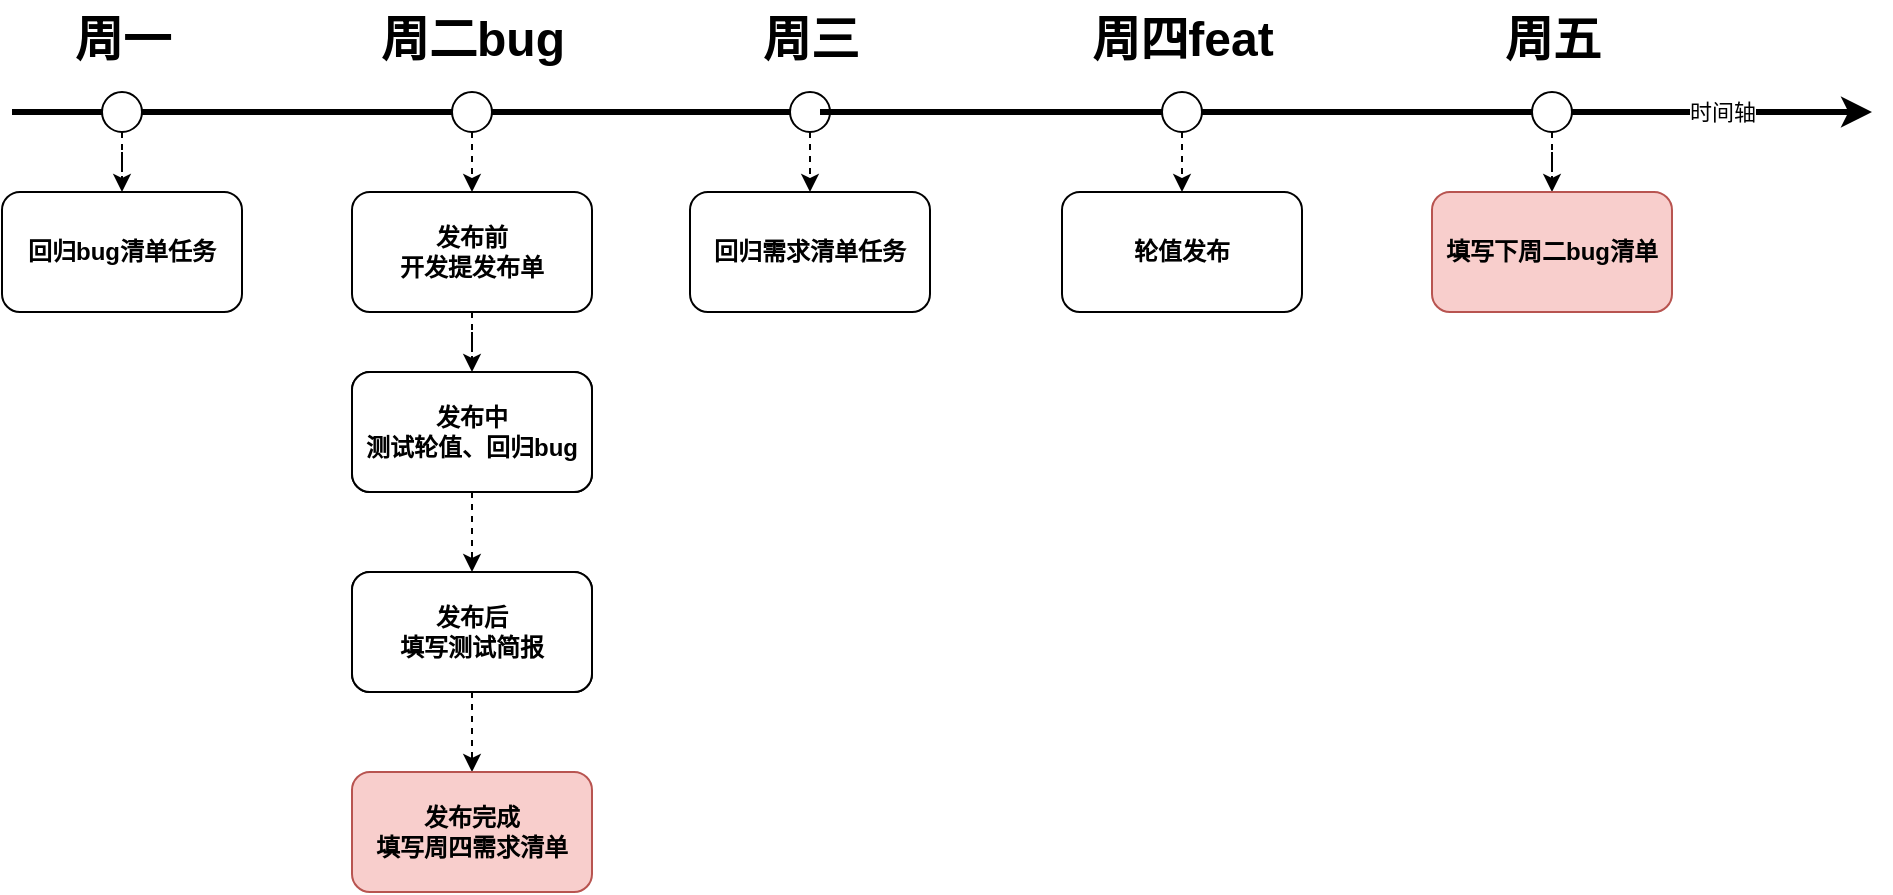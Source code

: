 <mxfile version="15.6.8" type="github">
  <diagram id="ou2I0I9FXUBxEGET_Rn_" name="Page-1">
    <mxGraphModel dx="1422" dy="762" grid="1" gridSize="10" guides="1" tooltips="1" connect="1" arrows="1" fold="1" page="1" pageScale="1" pageWidth="827" pageHeight="1169" math="0" shadow="0">
      <root>
        <mxCell id="0" />
        <mxCell id="1" parent="0" />
        <mxCell id="0ZZxTa-P83YtZlL9Fl9--2" value="时间轴" style="endArrow=classic;html=1;rounded=0;startArrow=none;strokeWidth=3;" parent="1" edge="1">
          <mxGeometry relative="1" as="geometry">
            <mxPoint x="985" y="280" as="sourcePoint" />
            <mxPoint x="1135" y="280" as="targetPoint" />
          </mxGeometry>
        </mxCell>
        <mxCell id="0ZZxTa-P83YtZlL9Fl9--6" value="" style="endArrow=none;html=1;rounded=0;strokeWidth=3;startArrow=none;" parent="1" edge="1" source="y1kbq-a_GQ_lfHjdzStu-3">
          <mxGeometry relative="1" as="geometry">
            <mxPoint x="205" y="280" as="sourcePoint" />
            <mxPoint x="435" y="280" as="targetPoint" />
          </mxGeometry>
        </mxCell>
        <mxCell id="0ZZxTa-P83YtZlL9Fl9--9" value="" style="endArrow=none;html=1;rounded=0;startArrow=none;strokeWidth=3;" parent="1" edge="1">
          <mxGeometry relative="1" as="geometry">
            <mxPoint x="445" y="280" as="sourcePoint" />
            <mxPoint x="599" y="280" as="targetPoint" />
          </mxGeometry>
        </mxCell>
        <mxCell id="0ZZxTa-P83YtZlL9Fl9--11" value="" style="endArrow=none;html=1;rounded=0;startArrow=none;strokeWidth=3;" parent="1" source="y1kbq-a_GQ_lfHjdzStu-6" edge="1">
          <mxGeometry relative="1" as="geometry">
            <mxPoint x="609" y="280" as="sourcePoint" />
            <mxPoint x="785" y="280" as="targetPoint" />
          </mxGeometry>
        </mxCell>
        <mxCell id="0ZZxTa-P83YtZlL9Fl9--13" value="" style="endArrow=none;html=1;rounded=0;startArrow=none;strokeWidth=3;" parent="1" edge="1">
          <mxGeometry relative="1" as="geometry">
            <mxPoint x="795" y="280" as="sourcePoint" />
            <mxPoint x="975" y="280" as="targetPoint" />
          </mxGeometry>
        </mxCell>
        <mxCell id="0ZZxTa-P83YtZlL9Fl9--49" value="" style="edgeStyle=orthogonalEdgeStyle;rounded=0;orthogonalLoop=1;jettySize=auto;html=1;dashed=1;fontSize=12;exitX=0.5;exitY=1;exitDx=0;exitDy=0;" parent="1" source="y1kbq-a_GQ_lfHjdzStu-3" target="0ZZxTa-P83YtZlL9Fl9--48" edge="1">
          <mxGeometry relative="1" as="geometry" />
        </mxCell>
        <mxCell id="0ZZxTa-P83YtZlL9Fl9--17" value="周一" style="text;strokeColor=none;fillColor=none;html=1;fontSize=24;fontStyle=1;verticalAlign=middle;align=center;" parent="1" vertex="1">
          <mxGeometry x="210" y="224" width="100" height="40" as="geometry" />
        </mxCell>
        <mxCell id="0ZZxTa-P83YtZlL9Fl9--18" value="周二bug" style="text;strokeColor=none;fillColor=none;html=1;fontSize=24;fontStyle=1;verticalAlign=middle;align=center;" parent="1" vertex="1">
          <mxGeometry x="385" y="224" width="100" height="40" as="geometry" />
        </mxCell>
        <mxCell id="0ZZxTa-P83YtZlL9Fl9--19" value="周三" style="text;strokeColor=none;fillColor=none;html=1;fontSize=24;fontStyle=1;verticalAlign=middle;align=center;" parent="1" vertex="1">
          <mxGeometry x="554" y="224" width="100" height="40" as="geometry" />
        </mxCell>
        <mxCell id="0ZZxTa-P83YtZlL9Fl9--20" value="周四feat" style="text;strokeColor=none;fillColor=none;html=1;fontSize=24;fontStyle=1;verticalAlign=middle;align=center;" parent="1" vertex="1">
          <mxGeometry x="740" y="224" width="100" height="40" as="geometry" />
        </mxCell>
        <mxCell id="0ZZxTa-P83YtZlL9Fl9--45" value="" style="edgeStyle=orthogonalEdgeStyle;rounded=0;orthogonalLoop=1;jettySize=auto;html=1;dashed=1;fontSize=12;exitX=0.5;exitY=1;exitDx=0;exitDy=0;" parent="1" source="y1kbq-a_GQ_lfHjdzStu-9" target="0ZZxTa-P83YtZlL9Fl9--44" edge="1">
          <mxGeometry relative="1" as="geometry">
            <mxPoint x="975" y="300" as="sourcePoint" />
          </mxGeometry>
        </mxCell>
        <mxCell id="0ZZxTa-P83YtZlL9Fl9--21" value="周五" style="text;strokeColor=none;fillColor=none;html=1;fontSize=24;fontStyle=1;verticalAlign=middle;align=center;" parent="1" vertex="1">
          <mxGeometry x="925" y="224" width="100" height="40" as="geometry" />
        </mxCell>
        <mxCell id="0ZZxTa-P83YtZlL9Fl9--24" value="" style="endArrow=classic;html=1;rounded=0;dashed=1;exitX=0.5;exitY=1;exitDx=0;exitDy=0;entryX=0.5;entryY=0;entryDx=0;entryDy=0;" parent="1" source="y1kbq-a_GQ_lfHjdzStu-5" edge="1" target="0ZZxTa-P83YtZlL9Fl9--33">
          <mxGeometry width="50" height="50" relative="1" as="geometry">
            <mxPoint x="439.5" y="410" as="sourcePoint" />
            <mxPoint x="435" y="420" as="targetPoint" />
          </mxGeometry>
        </mxCell>
        <mxCell id="0ZZxTa-P83YtZlL9Fl9--26" value="" style="endArrow=classic;html=1;rounded=0;entryX=0.5;entryY=0;entryDx=0;entryDy=0;dashed=1;exitX=0.5;exitY=1;exitDx=0;exitDy=0;" parent="1" source="y1kbq-a_GQ_lfHjdzStu-8" target="0ZZxTa-P83YtZlL9Fl9--43" edge="1">
          <mxGeometry width="50" height="50" relative="1" as="geometry">
            <mxPoint x="789.5" y="410" as="sourcePoint" />
            <mxPoint x="789.5" y="350" as="targetPoint" />
          </mxGeometry>
        </mxCell>
        <mxCell id="0ZZxTa-P83YtZlL9Fl9--35" value="" style="edgeStyle=orthogonalEdgeStyle;rounded=0;orthogonalLoop=1;jettySize=auto;html=1;dashed=1;fontSize=12;fontStyle=1" parent="1" source="0ZZxTa-P83YtZlL9Fl9--33" target="0ZZxTa-P83YtZlL9Fl9--34" edge="1">
          <mxGeometry relative="1" as="geometry" />
        </mxCell>
        <UserObject label="&lt;span style=&quot;&quot;&gt;发布前&lt;br&gt;开发提发布单&lt;/span&gt;" link="http://wiki.jdy.com/pages/viewpage.action?pageId=40077682" id="0ZZxTa-P83YtZlL9Fl9--33">
          <mxCell style="rounded=1;whiteSpace=wrap;html=1;fontSize=12;align=center;fontStyle=1;" parent="1" vertex="1">
            <mxGeometry x="375" y="320" width="120" height="60" as="geometry" />
          </mxCell>
        </UserObject>
        <mxCell id="0ZZxTa-P83YtZlL9Fl9--37" value="" style="edgeStyle=orthogonalEdgeStyle;rounded=0;orthogonalLoop=1;jettySize=auto;html=1;dashed=1;fontSize=12;fontStyle=1" parent="1" source="0ZZxTa-P83YtZlL9Fl9--34" target="0ZZxTa-P83YtZlL9Fl9--36" edge="1">
          <mxGeometry relative="1" as="geometry" />
        </mxCell>
        <mxCell id="0ZZxTa-P83YtZlL9Fl9--34" value="&lt;span style=&quot;&quot;&gt;发布中 - 测试轮值、回归bug&lt;/span&gt;" style="rounded=1;whiteSpace=wrap;html=1;fontSize=12;align=left;fontStyle=1" parent="1" vertex="1">
          <mxGeometry x="375" y="410" width="120" height="60" as="geometry" />
        </mxCell>
        <mxCell id="0ZZxTa-P83YtZlL9Fl9--39" value="" style="edgeStyle=orthogonalEdgeStyle;rounded=0;orthogonalLoop=1;jettySize=auto;html=1;dashed=1;fontSize=12;fontStyle=1" parent="1" source="0ZZxTa-P83YtZlL9Fl9--36" target="0ZZxTa-P83YtZlL9Fl9--38" edge="1">
          <mxGeometry relative="1" as="geometry" />
        </mxCell>
        <mxCell id="0ZZxTa-P83YtZlL9Fl9--36" value="&lt;span style=&quot;&quot;&gt;发布后 - 填写测试简报&lt;/span&gt;" style="rounded=1;whiteSpace=wrap;html=1;fontSize=12;align=left;fontStyle=1" parent="1" vertex="1">
          <mxGeometry x="375" y="510" width="120" height="60" as="geometry" />
        </mxCell>
        <mxCell id="0ZZxTa-P83YtZlL9Fl9--38" value="&lt;span style=&quot;&quot;&gt;发布完成&lt;br&gt;填写周四需求清单&lt;/span&gt;" style="rounded=1;whiteSpace=wrap;html=1;fontSize=12;align=center;fontStyle=1;fillColor=#f8cecc;strokeColor=#b85450;" parent="1" vertex="1">
          <mxGeometry x="375" y="610" width="120" height="60" as="geometry" />
        </mxCell>
        <mxCell id="0ZZxTa-P83YtZlL9Fl9--40" value="&lt;span style=&quot;&quot;&gt;发布中&lt;br&gt;测试轮值、回归bug&lt;/span&gt;" style="rounded=1;whiteSpace=wrap;html=1;fontSize=12;align=center;fontStyle=1" parent="1" vertex="1">
          <mxGeometry x="375" y="410" width="120" height="60" as="geometry" />
        </mxCell>
        <mxCell id="0ZZxTa-P83YtZlL9Fl9--41" value="&lt;span style=&quot;&quot;&gt;发布后&lt;br&gt;填写测试简报&lt;/span&gt;" style="rounded=1;whiteSpace=wrap;html=1;fontSize=12;align=center;fontStyle=1" parent="1" vertex="1">
          <mxGeometry x="375" y="510" width="120" height="60" as="geometry" />
        </mxCell>
        <mxCell id="0ZZxTa-P83YtZlL9Fl9--42" value="&lt;span&gt;回归需求清单任务&lt;/span&gt;" style="rounded=1;whiteSpace=wrap;html=1;fontSize=12;align=center;fontStyle=1" parent="1" vertex="1">
          <mxGeometry x="544" y="320" width="120" height="60" as="geometry" />
        </mxCell>
        <mxCell id="0ZZxTa-P83YtZlL9Fl9--43" value="&lt;span&gt;轮值发布&lt;/span&gt;" style="rounded=1;whiteSpace=wrap;html=1;fontSize=12;align=center;fontStyle=1" parent="1" vertex="1">
          <mxGeometry x="730" y="320" width="120" height="60" as="geometry" />
        </mxCell>
        <mxCell id="0ZZxTa-P83YtZlL9Fl9--44" value="&lt;span&gt;填写下周二bug清单&lt;/span&gt;" style="rounded=1;whiteSpace=wrap;html=1;fontSize=12;align=center;fontStyle=1;fillColor=#f8cecc;strokeColor=#b85450;" parent="1" vertex="1">
          <mxGeometry x="915" y="320" width="120" height="60" as="geometry" />
        </mxCell>
        <mxCell id="0ZZxTa-P83YtZlL9Fl9--48" value="回归bug清单任务" style="rounded=1;whiteSpace=wrap;html=1;fontSize=12;align=center;fontStyle=1" parent="1" vertex="1">
          <mxGeometry x="200" y="320" width="120" height="60" as="geometry" />
        </mxCell>
        <mxCell id="y1kbq-a_GQ_lfHjdzStu-3" value="" style="ellipse;whiteSpace=wrap;html=1;aspect=fixed;" vertex="1" parent="1">
          <mxGeometry x="250" y="270" width="20" height="20" as="geometry" />
        </mxCell>
        <mxCell id="y1kbq-a_GQ_lfHjdzStu-4" value="" style="endArrow=none;html=1;rounded=0;strokeWidth=3;" edge="1" parent="1" target="y1kbq-a_GQ_lfHjdzStu-3">
          <mxGeometry relative="1" as="geometry">
            <mxPoint x="205" y="280" as="sourcePoint" />
            <mxPoint x="435" y="280" as="targetPoint" />
          </mxGeometry>
        </mxCell>
        <mxCell id="y1kbq-a_GQ_lfHjdzStu-5" value="" style="ellipse;whiteSpace=wrap;html=1;aspect=fixed;" vertex="1" parent="1">
          <mxGeometry x="425" y="270" width="20" height="20" as="geometry" />
        </mxCell>
        <mxCell id="y1kbq-a_GQ_lfHjdzStu-6" value="" style="ellipse;whiteSpace=wrap;html=1;aspect=fixed;" vertex="1" parent="1">
          <mxGeometry x="594" y="270" width="20" height="20" as="geometry" />
        </mxCell>
        <mxCell id="y1kbq-a_GQ_lfHjdzStu-7" value="" style="endArrow=none;html=1;rounded=0;startArrow=none;strokeWidth=3;" edge="1" parent="1" target="y1kbq-a_GQ_lfHjdzStu-6">
          <mxGeometry relative="1" as="geometry">
            <mxPoint x="609" y="280" as="sourcePoint" />
            <mxPoint x="785" y="280" as="targetPoint" />
          </mxGeometry>
        </mxCell>
        <mxCell id="y1kbq-a_GQ_lfHjdzStu-8" value="" style="ellipse;whiteSpace=wrap;html=1;aspect=fixed;" vertex="1" parent="1">
          <mxGeometry x="780" y="270" width="20" height="20" as="geometry" />
        </mxCell>
        <mxCell id="y1kbq-a_GQ_lfHjdzStu-9" value="" style="ellipse;whiteSpace=wrap;html=1;aspect=fixed;" vertex="1" parent="1">
          <mxGeometry x="965" y="270" width="20" height="20" as="geometry" />
        </mxCell>
        <mxCell id="y1kbq-a_GQ_lfHjdzStu-14" value="" style="endArrow=classic;html=1;rounded=0;dashed=1;exitX=0.5;exitY=1;exitDx=0;exitDy=0;entryX=0.5;entryY=0;entryDx=0;entryDy=0;" edge="1" parent="1" source="y1kbq-a_GQ_lfHjdzStu-6" target="0ZZxTa-P83YtZlL9Fl9--42">
          <mxGeometry width="50" height="50" relative="1" as="geometry">
            <mxPoint x="445" y="300" as="sourcePoint" />
            <mxPoint x="445" y="430" as="targetPoint" />
          </mxGeometry>
        </mxCell>
      </root>
    </mxGraphModel>
  </diagram>
</mxfile>
